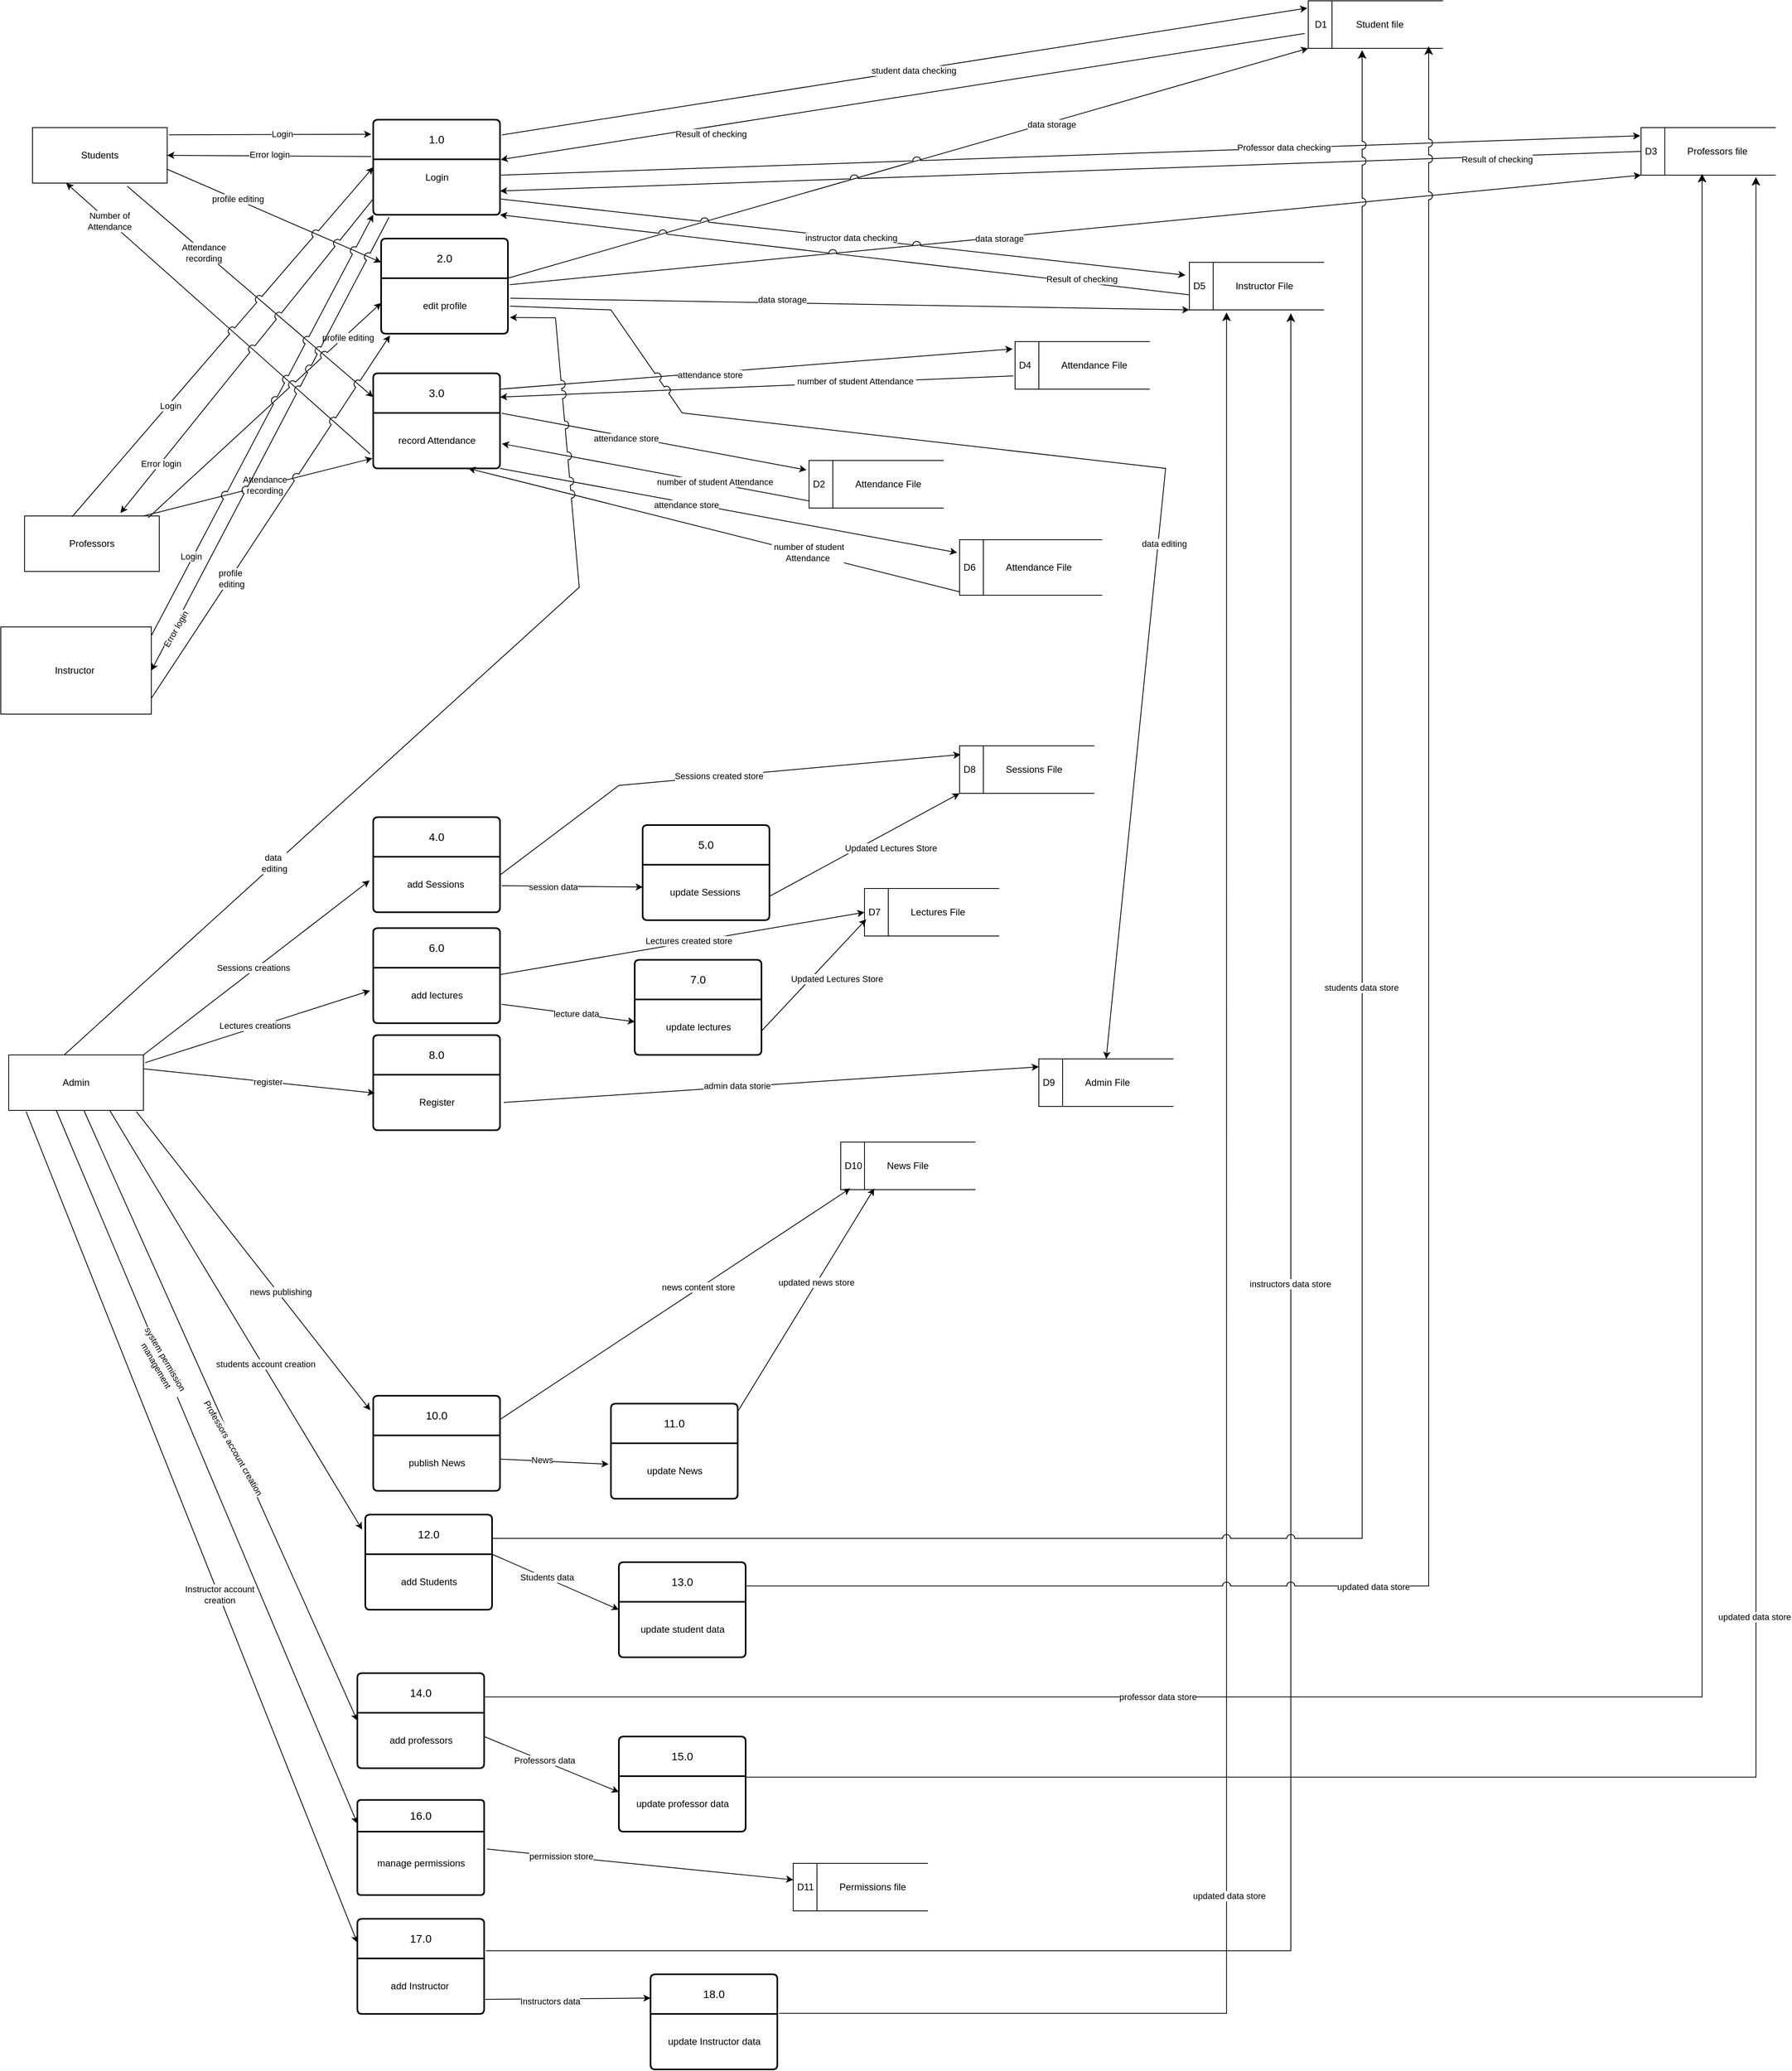 <mxfile version="23.1.2" type="device">
  <diagram name="Page-1" id="zjT8Od2YyhG-ece8C0a1">
    <mxGraphModel dx="339" dy="-461" grid="1" gridSize="10" guides="1" tooltips="1" connect="1" arrows="1" fold="1" page="1" pageScale="1" pageWidth="850" pageHeight="1100" math="0" shadow="0">
      <root>
        <mxCell id="0" />
        <mxCell id="1" parent="0" />
        <mxCell id="5e1vbDbu-jwknUFqNUdL-164" value="&amp;nbsp;D1&amp;nbsp; &amp;nbsp; &amp;nbsp; &amp;nbsp; &amp;nbsp; &amp;nbsp;Student file" style="html=1;dashed=0;whiteSpace=wrap;shape=mxgraph.dfd.dataStoreID;align=left;spacingLeft=3;points=[[0,0],[0.5,0],[1,0],[0,0.5],[1,0.5],[0,1],[0.5,1],[1,1]];" parent="1" vertex="1">
          <mxGeometry x="2560" y="1120" width="170" height="60" as="geometry" />
        </mxCell>
        <mxCell id="5e1vbDbu-jwknUFqNUdL-165" value="1.0" style="swimlane;childLayout=stackLayout;horizontal=1;startSize=50;horizontalStack=0;rounded=1;fontSize=14;fontStyle=0;strokeWidth=2;resizeParent=0;resizeLast=1;shadow=0;dashed=0;align=center;arcSize=4;whiteSpace=wrap;html=1;" parent="1" vertex="1">
          <mxGeometry x="1380" y="1270" width="160" height="120" as="geometry" />
        </mxCell>
        <mxCell id="5e1vbDbu-jwknUFqNUdL-166" value="Students" style="whiteSpace=wrap;html=1;align=center;" parent="1" vertex="1">
          <mxGeometry x="950" y="1280" width="170" height="70" as="geometry" />
        </mxCell>
        <mxCell id="5e1vbDbu-jwknUFqNUdL-167" value="Login" style="text;html=1;align=center;verticalAlign=middle;resizable=0;points=[];autosize=1;strokeColor=none;fillColor=none;" parent="1" vertex="1">
          <mxGeometry x="1435" y="1328" width="50" height="30" as="geometry" />
        </mxCell>
        <mxCell id="5e1vbDbu-jwknUFqNUdL-168" value="2.0" style="swimlane;childLayout=stackLayout;horizontal=1;startSize=50;horizontalStack=0;rounded=1;fontSize=14;fontStyle=0;strokeWidth=2;resizeParent=0;resizeLast=1;shadow=0;dashed=0;align=center;arcSize=4;whiteSpace=wrap;html=1;" parent="1" vertex="1">
          <mxGeometry x="1390" y="1420" width="160" height="120" as="geometry" />
        </mxCell>
        <mxCell id="5e1vbDbu-jwknUFqNUdL-169" value="edit profile" style="text;html=1;align=center;verticalAlign=middle;resizable=0;points=[];autosize=1;strokeColor=none;fillColor=none;" parent="5e1vbDbu-jwknUFqNUdL-168" vertex="1">
          <mxGeometry y="50" width="160" height="70" as="geometry" />
        </mxCell>
        <mxCell id="5e1vbDbu-jwknUFqNUdL-170" value="3.0" style="swimlane;childLayout=stackLayout;horizontal=1;startSize=50;horizontalStack=0;rounded=1;fontSize=14;fontStyle=0;strokeWidth=2;resizeParent=0;resizeLast=1;shadow=0;dashed=0;align=center;arcSize=4;whiteSpace=wrap;html=1;" parent="1" vertex="1">
          <mxGeometry x="1380" y="1590" width="160" height="120" as="geometry" />
        </mxCell>
        <mxCell id="5e1vbDbu-jwknUFqNUdL-171" value="record Attendance" style="text;html=1;align=center;verticalAlign=middle;resizable=0;points=[];autosize=1;strokeColor=none;fillColor=none;" parent="5e1vbDbu-jwknUFqNUdL-170" vertex="1">
          <mxGeometry y="50" width="160" height="70" as="geometry" />
        </mxCell>
        <mxCell id="5e1vbDbu-jwknUFqNUdL-172" value="D2&lt;span style=&quot;white-space: pre;&quot;&gt;&#x9;&lt;/span&gt;&lt;span style=&quot;white-space: pre;&quot;&gt;&#x9;&lt;/span&gt;Attendance&amp;nbsp;File" style="html=1;dashed=0;whiteSpace=wrap;shape=mxgraph.dfd.dataStoreID;align=left;spacingLeft=3;points=[[0,0],[0.5,0],[1,0],[0,0.5],[1,0.5],[0,1],[0.5,1],[1,1]];" parent="1" vertex="1">
          <mxGeometry x="1930" y="1700" width="170" height="60" as="geometry" />
        </mxCell>
        <mxCell id="5e1vbDbu-jwknUFqNUdL-173" value="" style="endArrow=classic;html=1;rounded=0;exitX=1.014;exitY=0.131;exitDx=0;exitDy=0;exitPerimeter=0;entryX=-0.015;entryY=0.153;entryDx=0;entryDy=0;entryPerimeter=0;" parent="1" source="5e1vbDbu-jwknUFqNUdL-166" target="5e1vbDbu-jwknUFqNUdL-165" edge="1">
          <mxGeometry width="50" height="50" relative="1" as="geometry">
            <mxPoint x="1330" y="1335" as="sourcePoint" />
            <mxPoint x="1380" y="1285" as="targetPoint" />
          </mxGeometry>
        </mxCell>
        <mxCell id="5e1vbDbu-jwknUFqNUdL-174" value="Login" style="edgeLabel;html=1;align=center;verticalAlign=middle;resizable=0;points=[];" parent="5e1vbDbu-jwknUFqNUdL-173" vertex="1" connectable="0">
          <mxGeometry x="0.115" y="1" relative="1" as="geometry">
            <mxPoint as="offset" />
          </mxGeometry>
        </mxCell>
        <mxCell id="5e1vbDbu-jwknUFqNUdL-175" value="" style="endArrow=classic;html=1;rounded=0;entryX=1;entryY=0.5;entryDx=0;entryDy=0;exitX=-0.015;exitY=0.387;exitDx=0;exitDy=0;exitPerimeter=0;" parent="1" source="5e1vbDbu-jwknUFqNUdL-165" target="5e1vbDbu-jwknUFqNUdL-166" edge="1">
          <mxGeometry width="50" height="50" relative="1" as="geometry">
            <mxPoint x="1310" y="1450" as="sourcePoint" />
            <mxPoint x="1360" y="1400" as="targetPoint" />
          </mxGeometry>
        </mxCell>
        <mxCell id="5e1vbDbu-jwknUFqNUdL-176" value="Error login" style="edgeLabel;html=1;align=center;verticalAlign=middle;resizable=0;points=[];" parent="5e1vbDbu-jwknUFqNUdL-175" vertex="1" connectable="0">
          <mxGeometry x="0.002" y="-2" relative="1" as="geometry">
            <mxPoint as="offset" />
          </mxGeometry>
        </mxCell>
        <mxCell id="5e1vbDbu-jwknUFqNUdL-177" value="" style="endArrow=classic;html=1;rounded=0;exitX=1.015;exitY=0.16;exitDx=0;exitDy=0;exitPerimeter=0;entryX=-0.007;entryY=0.153;entryDx=0;entryDy=0;entryPerimeter=0;" parent="1" source="5e1vbDbu-jwknUFqNUdL-165" target="5e1vbDbu-jwknUFqNUdL-164" edge="1">
          <mxGeometry width="50" height="50" relative="1" as="geometry">
            <mxPoint x="1800" y="1340" as="sourcePoint" />
            <mxPoint x="1820" y="1290" as="targetPoint" />
          </mxGeometry>
        </mxCell>
        <mxCell id="5e1vbDbu-jwknUFqNUdL-178" value="student data checking" style="edgeLabel;html=1;align=center;verticalAlign=middle;resizable=0;points=[];" parent="5e1vbDbu-jwknUFqNUdL-177" vertex="1" connectable="0">
          <mxGeometry x="0.022" relative="1" as="geometry">
            <mxPoint as="offset" />
          </mxGeometry>
        </mxCell>
        <mxCell id="5e1vbDbu-jwknUFqNUdL-179" value="" style="endArrow=classic;html=1;rounded=0;exitX=-0.026;exitY=0.687;exitDx=0;exitDy=0;exitPerimeter=0;entryX=1.005;entryY=0.42;entryDx=0;entryDy=0;entryPerimeter=0;" parent="1" source="5e1vbDbu-jwknUFqNUdL-164" target="5e1vbDbu-jwknUFqNUdL-165" edge="1">
          <mxGeometry width="50" height="50" relative="1" as="geometry">
            <mxPoint x="1520" y="1430" as="sourcePoint" />
            <mxPoint x="1560" y="1320" as="targetPoint" />
          </mxGeometry>
        </mxCell>
        <mxCell id="5e1vbDbu-jwknUFqNUdL-180" value="Result of checking" style="edgeLabel;html=1;align=center;verticalAlign=middle;resizable=0;points=[];" parent="5e1vbDbu-jwknUFqNUdL-179" vertex="1" connectable="0">
          <mxGeometry x="0.575" y="1" relative="1" as="geometry">
            <mxPoint x="49" as="offset" />
          </mxGeometry>
        </mxCell>
        <mxCell id="5e1vbDbu-jwknUFqNUdL-181" value="" style="endArrow=classic;html=1;rounded=0;entryX=0;entryY=1;entryDx=0;entryDy=0;" parent="1" target="5e1vbDbu-jwknUFqNUdL-164" edge="1">
          <mxGeometry width="50" height="50" relative="1" as="geometry">
            <mxPoint x="1550" y="1470" as="sourcePoint" />
            <mxPoint x="1600" y="1420" as="targetPoint" />
          </mxGeometry>
        </mxCell>
        <mxCell id="5e1vbDbu-jwknUFqNUdL-182" value="data storage" style="edgeLabel;html=1;align=center;verticalAlign=middle;resizable=0;points=[];" parent="5e1vbDbu-jwknUFqNUdL-181" vertex="1" connectable="0">
          <mxGeometry x="0.356" y="-2" relative="1" as="geometry">
            <mxPoint as="offset" />
          </mxGeometry>
        </mxCell>
        <mxCell id="5e1vbDbu-jwknUFqNUdL-183" value="" style="endArrow=classic;html=1;rounded=0;entryX=0;entryY=0.25;entryDx=0;entryDy=0;exitX=1;exitY=0.75;exitDx=0;exitDy=0;" parent="1" source="5e1vbDbu-jwknUFqNUdL-166" target="5e1vbDbu-jwknUFqNUdL-168" edge="1">
          <mxGeometry width="50" height="50" relative="1" as="geometry">
            <mxPoint x="1160" y="1440" as="sourcePoint" />
            <mxPoint x="1210" y="1390" as="targetPoint" />
          </mxGeometry>
        </mxCell>
        <mxCell id="5e1vbDbu-jwknUFqNUdL-184" value="profile editing" style="edgeLabel;html=1;align=center;verticalAlign=middle;resizable=0;points=[];" parent="5e1vbDbu-jwknUFqNUdL-183" vertex="1" connectable="0">
          <mxGeometry x="-0.346" y="1" relative="1" as="geometry">
            <mxPoint as="offset" />
          </mxGeometry>
        </mxCell>
        <mxCell id="5e1vbDbu-jwknUFqNUdL-185" value="" style="endArrow=classic;html=1;rounded=0;exitX=0.704;exitY=1.057;exitDx=0;exitDy=0;exitPerimeter=0;entryX=0;entryY=0.25;entryDx=0;entryDy=0;" parent="1" source="5e1vbDbu-jwknUFqNUdL-166" target="5e1vbDbu-jwknUFqNUdL-170" edge="1">
          <mxGeometry width="50" height="50" relative="1" as="geometry">
            <mxPoint x="1270" y="1660" as="sourcePoint" />
            <mxPoint x="1320" y="1610" as="targetPoint" />
          </mxGeometry>
        </mxCell>
        <mxCell id="5e1vbDbu-jwknUFqNUdL-186" value="Attendance&lt;br&gt;&amp;nbsp;recording&amp;nbsp;" style="edgeLabel;html=1;align=center;verticalAlign=middle;resizable=0;points=[];" parent="5e1vbDbu-jwknUFqNUdL-185" vertex="1" connectable="0">
          <mxGeometry x="-0.375" y="-1" relative="1" as="geometry">
            <mxPoint as="offset" />
          </mxGeometry>
        </mxCell>
        <mxCell id="5e1vbDbu-jwknUFqNUdL-187" value="" style="endArrow=classic;html=1;rounded=0;entryX=0.25;entryY=1;entryDx=0;entryDy=0;exitX=-0.025;exitY=0.737;exitDx=0;exitDy=0;exitPerimeter=0;" parent="1" source="5e1vbDbu-jwknUFqNUdL-171" target="5e1vbDbu-jwknUFqNUdL-166" edge="1">
          <mxGeometry width="50" height="50" relative="1" as="geometry">
            <mxPoint x="1260" y="1790" as="sourcePoint" />
            <mxPoint x="1310" y="1740" as="targetPoint" />
          </mxGeometry>
        </mxCell>
        <mxCell id="5e1vbDbu-jwknUFqNUdL-188" value="Number of&lt;br&gt;Attendance" style="edgeLabel;html=1;align=center;verticalAlign=middle;resizable=0;points=[];" parent="5e1vbDbu-jwknUFqNUdL-187" vertex="1" connectable="0">
          <mxGeometry x="0.72" relative="1" as="geometry">
            <mxPoint as="offset" />
          </mxGeometry>
        </mxCell>
        <mxCell id="5e1vbDbu-jwknUFqNUdL-189" value="" style="endArrow=classic;html=1;rounded=0;exitX=1.015;exitY=0.006;exitDx=0;exitDy=0;exitPerimeter=0;entryX=-0.019;entryY=0.2;entryDx=0;entryDy=0;entryPerimeter=0;" parent="1" source="5e1vbDbu-jwknUFqNUdL-171" target="5e1vbDbu-jwknUFqNUdL-172" edge="1">
          <mxGeometry width="50" height="50" relative="1" as="geometry">
            <mxPoint x="1560" y="1770" as="sourcePoint" />
            <mxPoint x="1930" y="1780" as="targetPoint" />
          </mxGeometry>
        </mxCell>
        <mxCell id="5e1vbDbu-jwknUFqNUdL-190" value="attendance store" style="edgeLabel;html=1;align=center;verticalAlign=middle;resizable=0;points=[];" parent="5e1vbDbu-jwknUFqNUdL-189" vertex="1" connectable="0">
          <mxGeometry x="-0.184" y="-2" relative="1" as="geometry">
            <mxPoint as="offset" />
          </mxGeometry>
        </mxCell>
        <mxCell id="5e1vbDbu-jwknUFqNUdL-191" value="" style="endArrow=classic;html=1;rounded=0;entryX=1.015;entryY=0.554;entryDx=0;entryDy=0;entryPerimeter=0;exitX=0.005;exitY=0.853;exitDx=0;exitDy=0;exitPerimeter=0;" parent="1" source="5e1vbDbu-jwknUFqNUdL-172" target="5e1vbDbu-jwknUFqNUdL-171" edge="1">
          <mxGeometry width="50" height="50" relative="1" as="geometry">
            <mxPoint x="1840" y="1880" as="sourcePoint" />
            <mxPoint x="1890" y="1830" as="targetPoint" />
          </mxGeometry>
        </mxCell>
        <mxCell id="5e1vbDbu-jwknUFqNUdL-192" value="&amp;nbsp;number of student Attendance&amp;nbsp;" style="edgeLabel;html=1;align=center;verticalAlign=middle;resizable=0;points=[];" parent="5e1vbDbu-jwknUFqNUdL-191" vertex="1" connectable="0">
          <mxGeometry x="-0.382" y="2" relative="1" as="geometry">
            <mxPoint y="-4" as="offset" />
          </mxGeometry>
        </mxCell>
        <mxCell id="5e1vbDbu-jwknUFqNUdL-193" value="Professors" style="whiteSpace=wrap;html=1;align=center;" parent="1" vertex="1">
          <mxGeometry x="940" y="1770" width="170" height="70" as="geometry" />
        </mxCell>
        <mxCell id="5e1vbDbu-jwknUFqNUdL-194" value="" style="endArrow=classic;html=1;rounded=0;exitX=1.014;exitY=0.131;exitDx=0;exitDy=0;exitPerimeter=0;entryX=0;entryY=0.5;entryDx=0;entryDy=0;jumpStyle=arc;jumpSize=10;" parent="1" target="5e1vbDbu-jwknUFqNUdL-165" edge="1">
          <mxGeometry width="50" height="50" relative="1" as="geometry">
            <mxPoint x="1000" y="1771" as="sourcePoint" />
            <mxPoint x="1256" y="1770" as="targetPoint" />
          </mxGeometry>
        </mxCell>
        <mxCell id="5e1vbDbu-jwknUFqNUdL-195" value="Login" style="edgeLabel;html=1;align=center;verticalAlign=middle;resizable=0;points=[];" parent="5e1vbDbu-jwknUFqNUdL-194" vertex="1" connectable="0">
          <mxGeometry x="-0.36" y="-2" relative="1" as="geometry">
            <mxPoint as="offset" />
          </mxGeometry>
        </mxCell>
        <mxCell id="5e1vbDbu-jwknUFqNUdL-196" value="" style="endArrow=classic;html=1;rounded=0;exitX=0.918;exitY=0.032;exitDx=0;exitDy=0;exitPerimeter=0;entryX=0;entryY=0.446;entryDx=0;entryDy=0;jumpStyle=arc;jumpSize=10;entryPerimeter=0;" parent="1" source="5e1vbDbu-jwknUFqNUdL-193" target="5e1vbDbu-jwknUFqNUdL-169" edge="1">
          <mxGeometry width="50" height="50" relative="1" as="geometry">
            <mxPoint x="1290" y="1600" as="sourcePoint" />
            <mxPoint x="1240" y="1650" as="targetPoint" />
          </mxGeometry>
        </mxCell>
        <mxCell id="5e1vbDbu-jwknUFqNUdL-197" value="profile editing" style="edgeLabel;html=1;align=center;verticalAlign=middle;resizable=0;points=[];" parent="5e1vbDbu-jwknUFqNUdL-196" vertex="1" connectable="0">
          <mxGeometry x="0.699" y="-3" relative="1" as="geometry">
            <mxPoint as="offset" />
          </mxGeometry>
        </mxCell>
        <mxCell id="5e1vbDbu-jwknUFqNUdL-198" value="" style="endArrow=classic;html=1;rounded=0;entryX=-0.006;entryY=0.818;entryDx=0;entryDy=0;entryPerimeter=0;" parent="1" target="5e1vbDbu-jwknUFqNUdL-171" edge="1">
          <mxGeometry width="50" height="50" relative="1" as="geometry">
            <mxPoint x="1090" y="1770" as="sourcePoint" />
            <mxPoint x="1140" y="1720" as="targetPoint" />
          </mxGeometry>
        </mxCell>
        <mxCell id="5e1vbDbu-jwknUFqNUdL-199" value="Attendance&lt;br style=&quot;border-color: var(--border-color);&quot;&gt;&amp;nbsp;recording&amp;nbsp;" style="edgeLabel;html=1;align=center;verticalAlign=middle;resizable=0;points=[];" parent="5e1vbDbu-jwknUFqNUdL-198" vertex="1" connectable="0">
          <mxGeometry x="0.061" y="1" relative="1" as="geometry">
            <mxPoint as="offset" />
          </mxGeometry>
        </mxCell>
        <mxCell id="5e1vbDbu-jwknUFqNUdL-200" value="" style="endArrow=classic;html=1;rounded=0;entryX=0.712;entryY=-0.054;entryDx=0;entryDy=0;entryPerimeter=0;jumpStyle=arc;jumpSize=10;" parent="1" target="5e1vbDbu-jwknUFqNUdL-193" edge="1">
          <mxGeometry width="50" height="50" relative="1" as="geometry">
            <mxPoint x="1380" y="1370" as="sourcePoint" />
            <mxPoint x="1130" y="1325" as="targetPoint" />
          </mxGeometry>
        </mxCell>
        <mxCell id="5e1vbDbu-jwknUFqNUdL-201" value="Error login" style="edgeLabel;html=1;align=center;verticalAlign=middle;resizable=0;points=[];" parent="5e1vbDbu-jwknUFqNUdL-200" vertex="1" connectable="0">
          <mxGeometry x="0.689" y="1" relative="1" as="geometry">
            <mxPoint y="-1" as="offset" />
          </mxGeometry>
        </mxCell>
        <mxCell id="5e1vbDbu-jwknUFqNUdL-202" value="D3&lt;span style=&quot;white-space: pre;&quot;&gt;&#x9;&lt;/span&gt;&lt;span style=&quot;white-space: pre;&quot;&gt;&#x9;&lt;/span&gt;Professors file" style="html=1;dashed=0;whiteSpace=wrap;shape=mxgraph.dfd.dataStoreID;align=left;spacingLeft=3;points=[[0,0],[0.5,0],[1,0],[0,0.5],[1,0.5],[0,1],[0.5,1],[1,1]];" parent="1" vertex="1">
          <mxGeometry x="2980" y="1280" width="170" height="60" as="geometry" />
        </mxCell>
        <mxCell id="5e1vbDbu-jwknUFqNUdL-203" value="D4&lt;span style=&quot;white-space: pre;&quot;&gt;&#x9;&lt;/span&gt;&lt;span style=&quot;white-space: pre;&quot;&gt;&#x9;&lt;/span&gt;Attendance&amp;nbsp;File" style="html=1;dashed=0;whiteSpace=wrap;shape=mxgraph.dfd.dataStoreID;align=left;spacingLeft=3;points=[[0,0],[0.5,0],[1,0],[0,0.5],[1,0.5],[0,1],[0.5,1],[1,1]];" parent="1" vertex="1">
          <mxGeometry x="2190" y="1550" width="170" height="60" as="geometry" />
        </mxCell>
        <mxCell id="5e1vbDbu-jwknUFqNUdL-204" value="" style="endArrow=classic;html=1;rounded=0;entryX=-0.006;entryY=0.171;entryDx=0;entryDy=0;entryPerimeter=0;jumpStyle=arc;jumpSize=10;" parent="1" target="5e1vbDbu-jwknUFqNUdL-202" edge="1">
          <mxGeometry width="50" height="50" relative="1" as="geometry">
            <mxPoint x="1540" y="1340" as="sourcePoint" />
            <mxPoint x="2010" y="1420" as="targetPoint" />
          </mxGeometry>
        </mxCell>
        <mxCell id="5e1vbDbu-jwknUFqNUdL-205" value="Professor data checking" style="edgeLabel;html=1;align=center;verticalAlign=middle;resizable=0;points=[];" parent="5e1vbDbu-jwknUFqNUdL-204" vertex="1" connectable="0">
          <mxGeometry x="0.429" relative="1" as="geometry">
            <mxPoint x="-40" as="offset" />
          </mxGeometry>
        </mxCell>
        <mxCell id="5e1vbDbu-jwknUFqNUdL-206" value="" style="endArrow=classic;html=1;rounded=0;exitX=0;exitY=0.5;exitDx=0;exitDy=0;entryX=1;entryY=0.75;entryDx=0;entryDy=0;jumpStyle=arc;jumpSize=10;" parent="1" source="5e1vbDbu-jwknUFqNUdL-202" target="5e1vbDbu-jwknUFqNUdL-165" edge="1">
          <mxGeometry width="50" height="50" relative="1" as="geometry">
            <mxPoint x="2140" y="1431" as="sourcePoint" />
            <mxPoint x="1835" y="1430" as="targetPoint" />
          </mxGeometry>
        </mxCell>
        <mxCell id="5e1vbDbu-jwknUFqNUdL-207" value="Result of checking" style="edgeLabel;html=1;align=center;verticalAlign=middle;resizable=0;points=[];" parent="5e1vbDbu-jwknUFqNUdL-206" vertex="1" connectable="0">
          <mxGeometry x="-0.747" relative="1" as="geometry">
            <mxPoint y="3" as="offset" />
          </mxGeometry>
        </mxCell>
        <mxCell id="5e1vbDbu-jwknUFqNUdL-208" value="" style="endArrow=classic;html=1;rounded=0;exitX=1.013;exitY=0.118;exitDx=0;exitDy=0;exitPerimeter=0;entryX=0;entryY=1;entryDx=0;entryDy=0;jumpStyle=arc;jumpSize=10;" parent="1" source="5e1vbDbu-jwknUFqNUdL-169" target="5e1vbDbu-jwknUFqNUdL-202" edge="1">
          <mxGeometry width="50" height="50" relative="1" as="geometry">
            <mxPoint x="1660" y="1560" as="sourcePoint" />
            <mxPoint x="1710" y="1510" as="targetPoint" />
          </mxGeometry>
        </mxCell>
        <mxCell id="5e1vbDbu-jwknUFqNUdL-209" value="data storage" style="edgeLabel;html=1;align=center;verticalAlign=middle;resizable=0;points=[];" parent="5e1vbDbu-jwknUFqNUdL-208" vertex="1" connectable="0">
          <mxGeometry x="-0.18" y="1" relative="1" as="geometry">
            <mxPoint x="33" y="-1" as="offset" />
          </mxGeometry>
        </mxCell>
        <mxCell id="5e1vbDbu-jwknUFqNUdL-210" value="" style="endArrow=classic;html=1;rounded=0;entryX=-0.018;entryY=0.154;entryDx=0;entryDy=0;entryPerimeter=0;" parent="1" target="5e1vbDbu-jwknUFqNUdL-203" edge="1">
          <mxGeometry width="50" height="50" relative="1" as="geometry">
            <mxPoint x="1540" y="1610" as="sourcePoint" />
            <mxPoint x="1915" y="1682" as="targetPoint" />
          </mxGeometry>
        </mxCell>
        <mxCell id="5e1vbDbu-jwknUFqNUdL-211" value="attendance store" style="edgeLabel;html=1;align=center;verticalAlign=middle;resizable=0;points=[];" parent="5e1vbDbu-jwknUFqNUdL-210" vertex="1" connectable="0">
          <mxGeometry x="-0.184" y="-2" relative="1" as="geometry">
            <mxPoint as="offset" />
          </mxGeometry>
        </mxCell>
        <mxCell id="5e1vbDbu-jwknUFqNUdL-212" value="" style="endArrow=classic;html=1;rounded=0;entryX=1.015;entryY=0.554;entryDx=0;entryDy=0;entryPerimeter=0;exitX=-0.012;exitY=0.721;exitDx=0;exitDy=0;exitPerimeter=0;" parent="1" source="5e1vbDbu-jwknUFqNUdL-203" edge="1">
          <mxGeometry width="50" height="50" relative="1" as="geometry">
            <mxPoint x="1929" y="1692" as="sourcePoint" />
            <mxPoint x="1540" y="1620" as="targetPoint" />
          </mxGeometry>
        </mxCell>
        <mxCell id="5e1vbDbu-jwknUFqNUdL-213" value="&amp;nbsp;number of student Attendance&amp;nbsp;" style="edgeLabel;html=1;align=center;verticalAlign=middle;resizable=0;points=[];" parent="5e1vbDbu-jwknUFqNUdL-212" vertex="1" connectable="0">
          <mxGeometry x="-0.382" y="2" relative="1" as="geometry">
            <mxPoint y="-4" as="offset" />
          </mxGeometry>
        </mxCell>
        <mxCell id="5e1vbDbu-jwknUFqNUdL-214" value="Instructor&amp;nbsp;" style="whiteSpace=wrap;html=1;align=center;" parent="1" vertex="1">
          <mxGeometry x="910" y="1910" width="190" height="110" as="geometry" />
        </mxCell>
        <mxCell id="5e1vbDbu-jwknUFqNUdL-215" value="" style="endArrow=classic;html=1;rounded=0;exitX=1.014;exitY=0.131;exitDx=0;exitDy=0;exitPerimeter=0;entryX=0;entryY=1;entryDx=0;entryDy=0;jumpStyle=arc;jumpSize=10;" parent="1" target="5e1vbDbu-jwknUFqNUdL-165" edge="1">
          <mxGeometry width="50" height="50" relative="1" as="geometry">
            <mxPoint x="1100" y="1921" as="sourcePoint" />
            <mxPoint x="1356" y="1920" as="targetPoint" />
          </mxGeometry>
        </mxCell>
        <mxCell id="5e1vbDbu-jwknUFqNUdL-216" value="Login" style="edgeLabel;html=1;align=center;verticalAlign=middle;resizable=0;points=[];" parent="5e1vbDbu-jwknUFqNUdL-215" vertex="1" connectable="0">
          <mxGeometry x="-0.629" y="3" relative="1" as="geometry">
            <mxPoint as="offset" />
          </mxGeometry>
        </mxCell>
        <mxCell id="5e1vbDbu-jwknUFqNUdL-217" value="" style="endArrow=classic;html=1;rounded=0;entryX=1;entryY=0.5;entryDx=0;entryDy=0;jumpStyle=arc;jumpSize=10;" parent="1" target="5e1vbDbu-jwknUFqNUdL-214" edge="1">
          <mxGeometry width="50" height="50" relative="1" as="geometry">
            <mxPoint x="1400" y="1393" as="sourcePoint" />
            <mxPoint x="1110" y="1948" as="targetPoint" />
          </mxGeometry>
        </mxCell>
        <mxCell id="5e1vbDbu-jwknUFqNUdL-218" value="Error login" style="edgeLabel;html=1;align=center;verticalAlign=middle;resizable=0;points=[];rotation=-60;" parent="5e1vbDbu-jwknUFqNUdL-217" vertex="1" connectable="0">
          <mxGeometry x="0.814" y="3" relative="1" as="geometry">
            <mxPoint as="offset" />
          </mxGeometry>
        </mxCell>
        <mxCell id="5e1vbDbu-jwknUFqNUdL-219" value="" style="endArrow=classic;html=1;rounded=0;entryX=0.069;entryY=1.032;entryDx=0;entryDy=0;entryPerimeter=0;jumpStyle=arc;jumpSize=10;" parent="1" target="5e1vbDbu-jwknUFqNUdL-169" edge="1">
          <mxGeometry width="50" height="50" relative="1" as="geometry">
            <mxPoint x="1100" y="2000" as="sourcePoint" />
            <mxPoint x="1390" y="1550" as="targetPoint" />
          </mxGeometry>
        </mxCell>
        <mxCell id="5e1vbDbu-jwknUFqNUdL-220" value="profile&amp;nbsp;&lt;br&gt;editing" style="edgeLabel;html=1;align=center;verticalAlign=middle;resizable=0;points=[];" parent="5e1vbDbu-jwknUFqNUdL-219" vertex="1" connectable="0">
          <mxGeometry x="-0.336" y="-1" relative="1" as="geometry">
            <mxPoint as="offset" />
          </mxGeometry>
        </mxCell>
        <mxCell id="5e1vbDbu-jwknUFqNUdL-221" value="D5&lt;span style=&quot;white-space: pre;&quot;&gt;&#x9;&lt;/span&gt;&lt;span style=&quot;white-space: pre;&quot;&gt;&#x9;&lt;/span&gt;Instructor&amp;nbsp;File" style="html=1;dashed=0;whiteSpace=wrap;shape=mxgraph.dfd.dataStoreID;align=left;spacingLeft=3;points=[[0,0],[0.5,0],[1,0],[0,0.5],[1,0.5],[0,1],[0.5,1],[1,1]];" parent="1" vertex="1">
          <mxGeometry x="2410" y="1450" width="170" height="60" as="geometry" />
        </mxCell>
        <mxCell id="5e1vbDbu-jwknUFqNUdL-222" value="D6&lt;span style=&quot;white-space: pre;&quot;&gt;&#x9;&lt;/span&gt;&lt;span style=&quot;white-space: pre;&quot;&gt;&#x9;&lt;/span&gt;Attendance&amp;nbsp;File" style="html=1;dashed=0;whiteSpace=wrap;shape=mxgraph.dfd.dataStoreID;align=left;spacingLeft=3;points=[[0,0],[0.5,0],[1,0],[0,0.5],[1,0.5],[0,1],[0.5,1],[1,1]];" parent="1" vertex="1">
          <mxGeometry x="2120" y="1800" width="180" height="70" as="geometry" />
        </mxCell>
        <mxCell id="5e1vbDbu-jwknUFqNUdL-223" value="" style="endArrow=classic;html=1;rounded=0;exitX=1.015;exitY=0.16;exitDx=0;exitDy=0;exitPerimeter=0;entryX=-0.029;entryY=0.271;entryDx=0;entryDy=0;entryPerimeter=0;jumpStyle=arc;jumpSize=10;" parent="1" target="5e1vbDbu-jwknUFqNUdL-221" edge="1">
          <mxGeometry width="50" height="50" relative="1" as="geometry">
            <mxPoint x="1540" y="1370" as="sourcePoint" />
            <mxPoint x="1847" y="1370" as="targetPoint" />
          </mxGeometry>
        </mxCell>
        <mxCell id="5e1vbDbu-jwknUFqNUdL-224" value="instructor data checking" style="edgeLabel;html=1;align=center;verticalAlign=middle;resizable=0;points=[];" parent="5e1vbDbu-jwknUFqNUdL-223" vertex="1" connectable="0">
          <mxGeometry x="0.022" relative="1" as="geometry">
            <mxPoint as="offset" />
          </mxGeometry>
        </mxCell>
        <mxCell id="5e1vbDbu-jwknUFqNUdL-225" value="" style="endArrow=classic;html=1;rounded=0;exitX=-0.026;exitY=0.687;exitDx=0;exitDy=0;exitPerimeter=0;entryX=1;entryY=1;entryDx=0;entryDy=0;jumpStyle=arc;jumpSize=10;" parent="1" target="5e1vbDbu-jwknUFqNUdL-165" edge="1">
          <mxGeometry width="50" height="50" relative="1" as="geometry">
            <mxPoint x="2410" y="1491" as="sourcePoint" />
            <mxPoint x="2105" y="1490" as="targetPoint" />
          </mxGeometry>
        </mxCell>
        <mxCell id="5e1vbDbu-jwknUFqNUdL-226" value="Result of checking" style="edgeLabel;html=1;align=center;verticalAlign=middle;resizable=0;points=[];" parent="5e1vbDbu-jwknUFqNUdL-225" vertex="1" connectable="0">
          <mxGeometry x="-0.686" y="-4" relative="1" as="geometry">
            <mxPoint as="offset" />
          </mxGeometry>
        </mxCell>
        <mxCell id="5e1vbDbu-jwknUFqNUdL-227" value="" style="endArrow=classic;html=1;rounded=0;exitX=1.019;exitY=0.361;exitDx=0;exitDy=0;exitPerimeter=0;entryX=0;entryY=1;entryDx=0;entryDy=0;" parent="1" source="5e1vbDbu-jwknUFqNUdL-169" target="5e1vbDbu-jwknUFqNUdL-221" edge="1">
          <mxGeometry width="50" height="50" relative="1" as="geometry">
            <mxPoint x="1780" y="1540" as="sourcePoint" />
            <mxPoint x="1830" y="1490" as="targetPoint" />
          </mxGeometry>
        </mxCell>
        <mxCell id="5e1vbDbu-jwknUFqNUdL-228" value="data storage" style="edgeLabel;html=1;align=center;verticalAlign=middle;resizable=0;points=[];" parent="5e1vbDbu-jwknUFqNUdL-227" vertex="1" connectable="0">
          <mxGeometry x="-0.2" y="4" relative="1" as="geometry">
            <mxPoint as="offset" />
          </mxGeometry>
        </mxCell>
        <mxCell id="5e1vbDbu-jwknUFqNUdL-229" value="" style="endArrow=classic;html=1;rounded=0;exitX=1.015;exitY=0.006;exitDx=0;exitDy=0;exitPerimeter=0;entryX=-0.017;entryY=0.232;entryDx=0;entryDy=0;entryPerimeter=0;" parent="1" target="5e1vbDbu-jwknUFqNUdL-222" edge="1">
          <mxGeometry width="50" height="50" relative="1" as="geometry">
            <mxPoint x="1540" y="1710" as="sourcePoint" />
            <mxPoint x="1925" y="1782" as="targetPoint" />
          </mxGeometry>
        </mxCell>
        <mxCell id="5e1vbDbu-jwknUFqNUdL-230" value="attendance store" style="edgeLabel;html=1;align=center;verticalAlign=middle;resizable=0;points=[];" parent="5e1vbDbu-jwknUFqNUdL-229" vertex="1" connectable="0">
          <mxGeometry x="-0.184" y="-2" relative="1" as="geometry">
            <mxPoint as="offset" />
          </mxGeometry>
        </mxCell>
        <mxCell id="5e1vbDbu-jwknUFqNUdL-231" value="" style="endArrow=classic;html=1;rounded=0;entryX=0.75;entryY=1;entryDx=0;entryDy=0;exitX=0.005;exitY=0.853;exitDx=0;exitDy=0;exitPerimeter=0;" parent="1" edge="1" target="5e1vbDbu-jwknUFqNUdL-170">
          <mxGeometry width="50" height="50" relative="1" as="geometry">
            <mxPoint x="2120" y="1865.73" as="sourcePoint" />
            <mxPoint x="1500" y="1720" as="targetPoint" />
          </mxGeometry>
        </mxCell>
        <mxCell id="5e1vbDbu-jwknUFqNUdL-232" value="&amp;nbsp;number of student&lt;br&gt;&amp;nbsp;Attendance&amp;nbsp;" style="edgeLabel;html=1;align=center;verticalAlign=middle;resizable=0;points=[];" parent="5e1vbDbu-jwknUFqNUdL-231" vertex="1" connectable="0">
          <mxGeometry x="-0.382" y="2" relative="1" as="geometry">
            <mxPoint y="-4" as="offset" />
          </mxGeometry>
        </mxCell>
        <mxCell id="5e1vbDbu-jwknUFqNUdL-233" value="D9&lt;span style=&quot;white-space: pre;&quot;&gt;&#x9;&lt;/span&gt;&lt;span style=&quot;white-space: pre;&quot;&gt;&#x9;&lt;/span&gt;Admin File" style="html=1;dashed=0;whiteSpace=wrap;shape=mxgraph.dfd.dataStoreID;align=left;spacingLeft=3;points=[[0,0],[0.5,0],[1,0],[0,0.5],[1,0.5],[0,1],[0.5,1],[1,1]];" parent="1" vertex="1">
          <mxGeometry x="2220" y="2455" width="170" height="60" as="geometry" />
        </mxCell>
        <mxCell id="5e1vbDbu-jwknUFqNUdL-234" value="D10&lt;span style=&quot;white-space: pre;&quot;&gt;&#x9;&lt;span style=&quot;white-space: pre;&quot;&gt;&#x9;&lt;/span&gt;News File&lt;/span&gt;" style="html=1;dashed=0;whiteSpace=wrap;shape=mxgraph.dfd.dataStoreID;align=left;spacingLeft=3;points=[[0,0],[0.5,0],[1,0],[0,0.5],[1,0.5],[0,1],[0.5,1],[1,1]];" parent="1" vertex="1">
          <mxGeometry x="1970" y="2560" width="170" height="60" as="geometry" />
        </mxCell>
        <mxCell id="5e1vbDbu-jwknUFqNUdL-235" value="D11&lt;span style=&quot;white-space: pre;&quot;&gt;&#x9;&lt;/span&gt;&lt;span style=&quot;white-space: pre;&quot;&gt;&#x9;&lt;/span&gt;Permissions file" style="html=1;dashed=0;whiteSpace=wrap;shape=mxgraph.dfd.dataStoreID;align=left;spacingLeft=3;points=[[0,0],[0.5,0],[1,0],[0,0.5],[1,0.5],[0,1],[0.5,1],[1,1]];" parent="1" vertex="1">
          <mxGeometry x="1910" y="3470" width="170" height="60" as="geometry" />
        </mxCell>
        <mxCell id="5e1vbDbu-jwknUFqNUdL-236" value="8.0" style="swimlane;childLayout=stackLayout;horizontal=1;startSize=50;horizontalStack=0;rounded=1;fontSize=14;fontStyle=0;strokeWidth=2;resizeParent=0;resizeLast=1;shadow=0;dashed=0;align=center;arcSize=4;whiteSpace=wrap;html=1;" parent="1" vertex="1">
          <mxGeometry x="1380" y="2425" width="160" height="120" as="geometry" />
        </mxCell>
        <mxCell id="5e1vbDbu-jwknUFqNUdL-237" value="Register" style="text;html=1;align=center;verticalAlign=middle;resizable=0;points=[];autosize=1;strokeColor=none;fillColor=none;" parent="5e1vbDbu-jwknUFqNUdL-236" vertex="1">
          <mxGeometry y="50" width="160" height="70" as="geometry" />
        </mxCell>
        <mxCell id="5e1vbDbu-jwknUFqNUdL-238" value="14.0" style="swimlane;childLayout=stackLayout;horizontal=1;startSize=50;horizontalStack=0;rounded=1;fontSize=14;fontStyle=0;strokeWidth=2;resizeParent=0;resizeLast=1;shadow=0;dashed=0;align=center;arcSize=4;whiteSpace=wrap;html=1;" parent="1" vertex="1">
          <mxGeometry x="1360" y="3230" width="160" height="120" as="geometry" />
        </mxCell>
        <mxCell id="5e1vbDbu-jwknUFqNUdL-239" value="add professors" style="text;html=1;align=center;verticalAlign=middle;resizable=0;points=[];autosize=1;strokeColor=none;fillColor=none;" parent="5e1vbDbu-jwknUFqNUdL-238" vertex="1">
          <mxGeometry y="50" width="160" height="70" as="geometry" />
        </mxCell>
        <mxCell id="5e1vbDbu-jwknUFqNUdL-240" value="12.0" style="swimlane;childLayout=stackLayout;horizontal=1;startSize=50;horizontalStack=0;rounded=1;fontSize=14;fontStyle=0;strokeWidth=2;resizeParent=0;resizeLast=1;shadow=0;dashed=0;align=center;arcSize=4;whiteSpace=wrap;html=1;" parent="1" vertex="1">
          <mxGeometry x="1370" y="3030" width="160" height="120" as="geometry" />
        </mxCell>
        <mxCell id="5e1vbDbu-jwknUFqNUdL-241" value="add Students" style="text;html=1;align=center;verticalAlign=middle;resizable=0;points=[];autosize=1;strokeColor=none;fillColor=none;" parent="5e1vbDbu-jwknUFqNUdL-240" vertex="1">
          <mxGeometry y="50" width="160" height="70" as="geometry" />
        </mxCell>
        <mxCell id="5e1vbDbu-jwknUFqNUdL-242" value="11.0" style="swimlane;childLayout=stackLayout;horizontal=1;startSize=50;horizontalStack=0;rounded=1;fontSize=14;fontStyle=0;strokeWidth=2;resizeParent=0;resizeLast=1;shadow=0;dashed=0;align=center;arcSize=4;whiteSpace=wrap;html=1;" parent="1" vertex="1">
          <mxGeometry x="1680" y="2890" width="160" height="120" as="geometry" />
        </mxCell>
        <mxCell id="5e1vbDbu-jwknUFqNUdL-243" value="update News" style="text;html=1;align=center;verticalAlign=middle;resizable=0;points=[];autosize=1;strokeColor=none;fillColor=none;" parent="5e1vbDbu-jwknUFqNUdL-242" vertex="1">
          <mxGeometry y="50" width="160" height="70" as="geometry" />
        </mxCell>
        <mxCell id="5e1vbDbu-jwknUFqNUdL-244" value="13.0" style="swimlane;childLayout=stackLayout;horizontal=1;startSize=50;horizontalStack=0;rounded=1;fontSize=14;fontStyle=0;strokeWidth=2;resizeParent=0;resizeLast=1;shadow=0;dashed=0;align=center;arcSize=4;whiteSpace=wrap;html=1;" parent="1" vertex="1">
          <mxGeometry x="1690" y="3090" width="160" height="120" as="geometry" />
        </mxCell>
        <mxCell id="5e1vbDbu-jwknUFqNUdL-245" value="update student data" style="text;html=1;align=center;verticalAlign=middle;resizable=0;points=[];autosize=1;strokeColor=none;fillColor=none;" parent="5e1vbDbu-jwknUFqNUdL-244" vertex="1">
          <mxGeometry y="50" width="160" height="70" as="geometry" />
        </mxCell>
        <mxCell id="5e1vbDbu-jwknUFqNUdL-246" value="10.0" style="swimlane;childLayout=stackLayout;horizontal=1;startSize=50;horizontalStack=0;rounded=1;fontSize=14;fontStyle=0;strokeWidth=2;resizeParent=0;resizeLast=1;shadow=0;dashed=0;align=center;arcSize=4;whiteSpace=wrap;html=1;" parent="1" vertex="1">
          <mxGeometry x="1380" y="2880" width="160" height="120" as="geometry" />
        </mxCell>
        <mxCell id="5e1vbDbu-jwknUFqNUdL-247" value="publish News" style="text;html=1;align=center;verticalAlign=middle;resizable=0;points=[];autosize=1;strokeColor=none;fillColor=none;" parent="5e1vbDbu-jwknUFqNUdL-246" vertex="1">
          <mxGeometry y="50" width="160" height="70" as="geometry" />
        </mxCell>
        <mxCell id="5e1vbDbu-jwknUFqNUdL-248" value="15.0" style="swimlane;childLayout=stackLayout;horizontal=1;startSize=50;horizontalStack=0;rounded=1;fontSize=14;fontStyle=0;strokeWidth=2;resizeParent=0;resizeLast=1;shadow=0;dashed=0;align=center;arcSize=4;whiteSpace=wrap;html=1;" parent="1" vertex="1">
          <mxGeometry x="1690" y="3310" width="160" height="120" as="geometry" />
        </mxCell>
        <mxCell id="5e1vbDbu-jwknUFqNUdL-249" value="update professor data" style="text;html=1;align=center;verticalAlign=middle;resizable=0;points=[];autosize=1;strokeColor=none;fillColor=none;" parent="5e1vbDbu-jwknUFqNUdL-248" vertex="1">
          <mxGeometry y="50" width="160" height="70" as="geometry" />
        </mxCell>
        <mxCell id="5e1vbDbu-jwknUFqNUdL-250" value="Admin" style="whiteSpace=wrap;html=1;align=center;" parent="1" vertex="1">
          <mxGeometry x="920" y="2450" width="170" height="70" as="geometry" />
        </mxCell>
        <mxCell id="5e1vbDbu-jwknUFqNUdL-251" value="16.0" style="swimlane;childLayout=stackLayout;horizontal=1;startSize=40;horizontalStack=0;rounded=1;fontSize=14;fontStyle=0;strokeWidth=2;resizeParent=0;resizeLast=1;shadow=0;dashed=0;align=center;arcSize=4;whiteSpace=wrap;html=1;" parent="1" vertex="1">
          <mxGeometry x="1360" y="3390" width="160" height="120" as="geometry" />
        </mxCell>
        <mxCell id="5e1vbDbu-jwknUFqNUdL-252" value="manage permissions" style="text;html=1;align=center;verticalAlign=middle;resizable=0;points=[];autosize=1;strokeColor=none;fillColor=none;" parent="5e1vbDbu-jwknUFqNUdL-251" vertex="1">
          <mxGeometry y="40" width="160" height="80" as="geometry" />
        </mxCell>
        <mxCell id="5e1vbDbu-jwknUFqNUdL-253" value="" style="endArrow=classic;html=1;rounded=0;entryX=0.013;entryY=0.331;entryDx=0;entryDy=0;entryPerimeter=0;exitX=1;exitY=0.25;exitDx=0;exitDy=0;" parent="1" source="5e1vbDbu-jwknUFqNUdL-250" target="5e1vbDbu-jwknUFqNUdL-237" edge="1">
          <mxGeometry width="50" height="50" relative="1" as="geometry">
            <mxPoint x="1090" y="2475" as="sourcePoint" />
            <mxPoint x="1140" y="2425" as="targetPoint" />
          </mxGeometry>
        </mxCell>
        <mxCell id="5e1vbDbu-jwknUFqNUdL-254" value="register" style="edgeLabel;html=1;align=center;verticalAlign=middle;resizable=0;points=[];" parent="5e1vbDbu-jwknUFqNUdL-253" vertex="1" connectable="0">
          <mxGeometry x="0.076" y="-2" relative="1" as="geometry">
            <mxPoint y="-2" as="offset" />
          </mxGeometry>
        </mxCell>
        <mxCell id="5e1vbDbu-jwknUFqNUdL-255" value="" style="endArrow=classic;html=1;rounded=0;entryX=0;entryY=0.167;entryDx=0;entryDy=0;entryPerimeter=0;exitX=1.029;exitY=0.5;exitDx=0;exitDy=0;exitPerimeter=0;" parent="1" source="5e1vbDbu-jwknUFqNUdL-237" target="5e1vbDbu-jwknUFqNUdL-233" edge="1">
          <mxGeometry width="50" height="50" relative="1" as="geometry">
            <mxPoint x="1540" y="2470" as="sourcePoint" />
            <mxPoint x="1590" y="2420" as="targetPoint" />
          </mxGeometry>
        </mxCell>
        <mxCell id="5e1vbDbu-jwknUFqNUdL-256" value="admin data storie" style="edgeLabel;html=1;align=center;verticalAlign=middle;resizable=0;points=[];" parent="5e1vbDbu-jwknUFqNUdL-255" vertex="1" connectable="0">
          <mxGeometry x="-0.129" y="2" relative="1" as="geometry">
            <mxPoint as="offset" />
          </mxGeometry>
        </mxCell>
        <mxCell id="5e1vbDbu-jwknUFqNUdL-257" value="" style="endArrow=classic;html=1;rounded=0;exitX=0.948;exitY=1.023;exitDx=0;exitDy=0;entryX=-0.023;entryY=0.153;entryDx=0;entryDy=0;entryPerimeter=0;exitPerimeter=0;" parent="1" source="5e1vbDbu-jwknUFqNUdL-250" target="5e1vbDbu-jwknUFqNUdL-246" edge="1">
          <mxGeometry width="50" height="50" relative="1" as="geometry">
            <mxPoint x="1060" y="2650" as="sourcePoint" />
            <mxPoint x="1110" y="2600" as="targetPoint" />
          </mxGeometry>
        </mxCell>
        <mxCell id="5e1vbDbu-jwknUFqNUdL-258" value="news publishing" style="edgeLabel;html=1;align=center;verticalAlign=middle;resizable=0;points=[];" parent="5e1vbDbu-jwknUFqNUdL-257" vertex="1" connectable="0">
          <mxGeometry x="0.213" y="3" relative="1" as="geometry">
            <mxPoint as="offset" />
          </mxGeometry>
        </mxCell>
        <mxCell id="5e1vbDbu-jwknUFqNUdL-259" value="" style="endArrow=classic;html=1;rounded=0;entryX=0.071;entryY=0.973;entryDx=0;entryDy=0;entryPerimeter=0;" parent="1" target="5e1vbDbu-jwknUFqNUdL-234" edge="1">
          <mxGeometry width="50" height="50" relative="1" as="geometry">
            <mxPoint x="1540" y="2910" as="sourcePoint" />
            <mxPoint x="1590" y="2860" as="targetPoint" />
          </mxGeometry>
        </mxCell>
        <mxCell id="5e1vbDbu-jwknUFqNUdL-260" value="news content store" style="edgeLabel;html=1;align=center;verticalAlign=middle;resizable=0;points=[];" parent="5e1vbDbu-jwknUFqNUdL-259" vertex="1" connectable="0">
          <mxGeometry x="0.131" y="1" relative="1" as="geometry">
            <mxPoint y="-1" as="offset" />
          </mxGeometry>
        </mxCell>
        <mxCell id="5e1vbDbu-jwknUFqNUdL-261" value="" style="endArrow=classic;html=1;rounded=0;entryX=-0.018;entryY=0.377;entryDx=0;entryDy=0;entryPerimeter=0;" parent="1" target="5e1vbDbu-jwknUFqNUdL-243" edge="1">
          <mxGeometry width="50" height="50" relative="1" as="geometry">
            <mxPoint x="1540" y="2960" as="sourcePoint" />
            <mxPoint x="1590" y="2910" as="targetPoint" />
          </mxGeometry>
        </mxCell>
        <mxCell id="5e1vbDbu-jwknUFqNUdL-262" value="News" style="edgeLabel;html=1;align=center;verticalAlign=middle;resizable=0;points=[];" parent="5e1vbDbu-jwknUFqNUdL-261" vertex="1" connectable="0">
          <mxGeometry x="-0.229" y="2" relative="1" as="geometry">
            <mxPoint as="offset" />
          </mxGeometry>
        </mxCell>
        <mxCell id="5e1vbDbu-jwknUFqNUdL-263" value="" style="endArrow=classic;html=1;rounded=0;entryX=0.249;entryY=0.973;entryDx=0;entryDy=0;entryPerimeter=0;" parent="1" target="5e1vbDbu-jwknUFqNUdL-234" edge="1">
          <mxGeometry width="50" height="50" relative="1" as="geometry">
            <mxPoint x="1840" y="2900" as="sourcePoint" />
            <mxPoint x="1890" y="2850" as="targetPoint" />
          </mxGeometry>
        </mxCell>
        <mxCell id="5e1vbDbu-jwknUFqNUdL-264" value="updated news store" style="edgeLabel;html=1;align=center;verticalAlign=middle;resizable=0;points=[];" parent="5e1vbDbu-jwknUFqNUdL-263" vertex="1" connectable="0">
          <mxGeometry x="0.153" y="1" relative="1" as="geometry">
            <mxPoint as="offset" />
          </mxGeometry>
        </mxCell>
        <mxCell id="5e1vbDbu-jwknUFqNUdL-265" value="" style="endArrow=classic;html=1;rounded=0;entryX=-0.025;entryY=0.157;entryDx=0;entryDy=0;entryPerimeter=0;exitX=0.75;exitY=1;exitDx=0;exitDy=0;" parent="1" source="5e1vbDbu-jwknUFqNUdL-250" target="5e1vbDbu-jwknUFqNUdL-240" edge="1">
          <mxGeometry width="50" height="50" relative="1" as="geometry">
            <mxPoint x="1240" y="3090" as="sourcePoint" />
            <mxPoint x="1290" y="3040" as="targetPoint" />
          </mxGeometry>
        </mxCell>
        <mxCell id="5e1vbDbu-jwknUFqNUdL-266" value="students account creation" style="edgeLabel;html=1;align=center;verticalAlign=middle;resizable=0;points=[];" parent="5e1vbDbu-jwknUFqNUdL-265" vertex="1" connectable="0">
          <mxGeometry x="0.213" y="3" relative="1" as="geometry">
            <mxPoint as="offset" />
          </mxGeometry>
        </mxCell>
        <mxCell id="5e1vbDbu-jwknUFqNUdL-269" value="" style="endArrow=classic;html=1;rounded=0;entryX=0;entryY=0.5;entryDx=0;entryDy=0;" parent="1" target="5e1vbDbu-jwknUFqNUdL-244" edge="1">
          <mxGeometry width="50" height="50" relative="1" as="geometry">
            <mxPoint x="1530" y="3080" as="sourcePoint" />
            <mxPoint x="1580" y="3030" as="targetPoint" />
          </mxGeometry>
        </mxCell>
        <mxCell id="5e1vbDbu-jwknUFqNUdL-270" value="Students data" style="edgeLabel;html=1;align=center;verticalAlign=middle;resizable=0;points=[];" parent="5e1vbDbu-jwknUFqNUdL-269" vertex="1" connectable="0">
          <mxGeometry x="-0.143" y="1" relative="1" as="geometry">
            <mxPoint as="offset" />
          </mxGeometry>
        </mxCell>
        <mxCell id="5e1vbDbu-jwknUFqNUdL-273" value="" style="endArrow=classic;html=1;rounded=0;exitX=0.558;exitY=1;exitDx=0;exitDy=0;exitPerimeter=0;entryX=0;entryY=0.5;entryDx=0;entryDy=0;" parent="1" source="5e1vbDbu-jwknUFqNUdL-250" target="5e1vbDbu-jwknUFqNUdL-238" edge="1">
          <mxGeometry width="50" height="50" relative="1" as="geometry">
            <mxPoint x="1310" y="3300" as="sourcePoint" />
            <mxPoint x="1360" y="3250" as="targetPoint" />
          </mxGeometry>
        </mxCell>
        <mxCell id="5e1vbDbu-jwknUFqNUdL-274" value="Professors account creation" style="edgeLabel;html=1;align=center;verticalAlign=middle;resizable=0;points=[];rotation=60;" parent="5e1vbDbu-jwknUFqNUdL-273" vertex="1" connectable="0">
          <mxGeometry x="0.103" y="-2" relative="1" as="geometry">
            <mxPoint as="offset" />
          </mxGeometry>
        </mxCell>
        <mxCell id="5e1vbDbu-jwknUFqNUdL-275" value="" style="endArrow=classic;html=1;rounded=0;entryX=0;entryY=0.286;entryDx=0;entryDy=0;entryPerimeter=0;" parent="1" target="5e1vbDbu-jwknUFqNUdL-249" edge="1">
          <mxGeometry width="50" height="50" relative="1" as="geometry">
            <mxPoint x="1520" y="3310" as="sourcePoint" />
            <mxPoint x="1570" y="3260" as="targetPoint" />
          </mxGeometry>
        </mxCell>
        <mxCell id="5e1vbDbu-jwknUFqNUdL-276" value="Professors data" style="edgeLabel;html=1;align=center;verticalAlign=middle;resizable=0;points=[];" parent="5e1vbDbu-jwknUFqNUdL-275" vertex="1" connectable="0">
          <mxGeometry x="-0.121" y="1" relative="1" as="geometry">
            <mxPoint as="offset" />
          </mxGeometry>
        </mxCell>
        <mxCell id="5e1vbDbu-jwknUFqNUdL-277" value="" style="edgeStyle=segmentEdgeStyle;endArrow=classic;html=1;curved=0;rounded=0;endSize=8;startSize=8;exitX=1;exitY=0.25;exitDx=0;exitDy=0;entryX=0.453;entryY=0.971;entryDx=0;entryDy=0;entryPerimeter=0;" parent="1" source="5e1vbDbu-jwknUFqNUdL-238" target="5e1vbDbu-jwknUFqNUdL-202" edge="1">
          <mxGeometry width="50" height="50" relative="1" as="geometry">
            <mxPoint x="2430" y="3250.44" as="sourcePoint" />
            <mxPoint x="3078.88" y="3190" as="targetPoint" />
          </mxGeometry>
        </mxCell>
        <mxCell id="5e1vbDbu-jwknUFqNUdL-278" value="professor data store" style="edgeLabel;html=1;align=center;verticalAlign=middle;resizable=0;points=[];" parent="5e1vbDbu-jwknUFqNUdL-277" vertex="1" connectable="0">
          <mxGeometry x="-0.439" relative="1" as="geometry">
            <mxPoint x="-120" as="offset" />
          </mxGeometry>
        </mxCell>
        <mxCell id="5e1vbDbu-jwknUFqNUdL-279" value="" style="edgeStyle=segmentEdgeStyle;endArrow=classic;html=1;curved=0;rounded=0;endSize=8;startSize=8;exitX=1;exitY=0.018;exitDx=0;exitDy=0;exitPerimeter=0;entryX=0.853;entryY=1.038;entryDx=0;entryDy=0;entryPerimeter=0;" parent="1" source="5e1vbDbu-jwknUFqNUdL-249" target="5e1vbDbu-jwknUFqNUdL-202" edge="1">
          <mxGeometry width="50" height="50" relative="1" as="geometry">
            <mxPoint x="2770" y="3369.98" as="sourcePoint" />
            <mxPoint x="3132.48" y="3250" as="targetPoint" />
          </mxGeometry>
        </mxCell>
        <mxCell id="5e1vbDbu-jwknUFqNUdL-280" value="updated data store" style="edgeLabel;html=1;align=center;verticalAlign=middle;resizable=0;points=[];" parent="5e1vbDbu-jwknUFqNUdL-279" vertex="1" connectable="0">
          <mxGeometry x="-0.103" y="2" relative="1" as="geometry">
            <mxPoint as="offset" />
          </mxGeometry>
        </mxCell>
        <mxCell id="5e1vbDbu-jwknUFqNUdL-281" value="" style="endArrow=classic;html=1;rounded=0;exitX=0.353;exitY=1;exitDx=0;exitDy=0;exitPerimeter=0;" parent="1" source="5e1vbDbu-jwknUFqNUdL-250" edge="1">
          <mxGeometry width="50" height="50" relative="1" as="geometry">
            <mxPoint x="1310" y="3480" as="sourcePoint" />
            <mxPoint x="1360" y="3420" as="targetPoint" />
          </mxGeometry>
        </mxCell>
        <mxCell id="5e1vbDbu-jwknUFqNUdL-282" value="system permission&amp;nbsp;&lt;br&gt;management" style="edgeLabel;html=1;align=center;verticalAlign=middle;resizable=0;points=[];rotation=60;" parent="5e1vbDbu-jwknUFqNUdL-281" vertex="1" connectable="0">
          <mxGeometry x="-0.296" y="-2" relative="1" as="geometry">
            <mxPoint as="offset" />
          </mxGeometry>
        </mxCell>
        <mxCell id="5e1vbDbu-jwknUFqNUdL-283" value="17.0" style="swimlane;childLayout=stackLayout;horizontal=1;startSize=50;horizontalStack=0;rounded=1;fontSize=14;fontStyle=0;strokeWidth=2;resizeParent=0;resizeLast=1;shadow=0;dashed=0;align=center;arcSize=4;whiteSpace=wrap;html=1;" parent="1" vertex="1">
          <mxGeometry x="1360" y="3540" width="160" height="120" as="geometry" />
        </mxCell>
        <mxCell id="5e1vbDbu-jwknUFqNUdL-284" value="add Instructor&amp;nbsp;" style="text;html=1;align=center;verticalAlign=middle;resizable=0;points=[];autosize=1;strokeColor=none;fillColor=none;" parent="5e1vbDbu-jwknUFqNUdL-283" vertex="1">
          <mxGeometry y="50" width="160" height="70" as="geometry" />
        </mxCell>
        <mxCell id="5e1vbDbu-jwknUFqNUdL-285" value="18.0" style="swimlane;childLayout=stackLayout;horizontal=1;startSize=50;horizontalStack=0;rounded=1;fontSize=14;fontStyle=0;strokeWidth=2;resizeParent=0;resizeLast=1;shadow=0;dashed=0;align=center;arcSize=4;whiteSpace=wrap;html=1;" parent="1" vertex="1">
          <mxGeometry x="1730" y="3610" width="160" height="120" as="geometry" />
        </mxCell>
        <mxCell id="5e1vbDbu-jwknUFqNUdL-286" value="update Instructor data" style="text;html=1;align=center;verticalAlign=middle;resizable=0;points=[];autosize=1;strokeColor=none;fillColor=none;" parent="5e1vbDbu-jwknUFqNUdL-285" vertex="1">
          <mxGeometry y="50" width="160" height="70" as="geometry" />
        </mxCell>
        <mxCell id="5e1vbDbu-jwknUFqNUdL-287" value="" style="endArrow=classic;html=1;rounded=0;entryX=0.001;entryY=0.347;entryDx=0;entryDy=0;entryPerimeter=0;exitX=1.022;exitY=0.274;exitDx=0;exitDy=0;exitPerimeter=0;" parent="1" source="5e1vbDbu-jwknUFqNUdL-252" target="5e1vbDbu-jwknUFqNUdL-235" edge="1">
          <mxGeometry width="50" height="50" relative="1" as="geometry">
            <mxPoint x="1520" y="3450" as="sourcePoint" />
            <mxPoint x="1570" y="3400" as="targetPoint" />
          </mxGeometry>
        </mxCell>
        <mxCell id="5e1vbDbu-jwknUFqNUdL-288" value="permission store" style="edgeLabel;html=1;align=center;verticalAlign=middle;resizable=0;points=[];" parent="5e1vbDbu-jwknUFqNUdL-287" vertex="1" connectable="0">
          <mxGeometry x="-0.517" y="1" relative="1" as="geometry">
            <mxPoint as="offset" />
          </mxGeometry>
        </mxCell>
        <mxCell id="5e1vbDbu-jwknUFqNUdL-289" value="" style="endArrow=classic;html=1;rounded=0;exitX=0.129;exitY=1.023;exitDx=0;exitDy=0;exitPerimeter=0;entryX=0;entryY=0.25;entryDx=0;entryDy=0;" parent="1" source="5e1vbDbu-jwknUFqNUdL-250" target="5e1vbDbu-jwknUFqNUdL-283" edge="1">
          <mxGeometry width="50" height="50" relative="1" as="geometry">
            <mxPoint x="1310" y="3665" as="sourcePoint" />
            <mxPoint x="1360" y="3615" as="targetPoint" />
          </mxGeometry>
        </mxCell>
        <mxCell id="5e1vbDbu-jwknUFqNUdL-290" value="Instructor account &lt;br&gt;creation" style="edgeLabel;html=1;align=center;verticalAlign=middle;resizable=0;points=[];" parent="5e1vbDbu-jwknUFqNUdL-289" vertex="1" connectable="0">
          <mxGeometry x="0.161" y="1" relative="1" as="geometry">
            <mxPoint y="1" as="offset" />
          </mxGeometry>
        </mxCell>
        <mxCell id="5e1vbDbu-jwknUFqNUdL-291" value="" style="endArrow=classic;html=1;rounded=0;entryX=0;entryY=0.25;entryDx=0;entryDy=0;exitX=1.008;exitY=0.737;exitDx=0;exitDy=0;exitPerimeter=0;" parent="1" source="5e1vbDbu-jwknUFqNUdL-284" target="5e1vbDbu-jwknUFqNUdL-285" edge="1">
          <mxGeometry width="50" height="50" relative="1" as="geometry">
            <mxPoint x="1520" y="3630" as="sourcePoint" />
            <mxPoint x="1570" y="3580" as="targetPoint" />
          </mxGeometry>
        </mxCell>
        <mxCell id="5e1vbDbu-jwknUFqNUdL-292" value="Instructors data" style="edgeLabel;html=1;align=center;verticalAlign=middle;resizable=0;points=[];" parent="5e1vbDbu-jwknUFqNUdL-291" vertex="1" connectable="0">
          <mxGeometry x="-0.217" y="-3" relative="1" as="geometry">
            <mxPoint as="offset" />
          </mxGeometry>
        </mxCell>
        <mxCell id="5e1vbDbu-jwknUFqNUdL-293" value="4.0" style="swimlane;childLayout=stackLayout;horizontal=1;startSize=50;horizontalStack=0;rounded=1;fontSize=14;fontStyle=0;strokeWidth=2;resizeParent=0;resizeLast=1;shadow=0;dashed=0;align=center;arcSize=4;whiteSpace=wrap;html=1;" parent="1" vertex="1">
          <mxGeometry x="1380" y="2150" width="160" height="120" as="geometry" />
        </mxCell>
        <mxCell id="5e1vbDbu-jwknUFqNUdL-294" value="add Sessions&amp;nbsp;" style="text;html=1;align=center;verticalAlign=middle;resizable=0;points=[];autosize=1;strokeColor=none;fillColor=none;" parent="5e1vbDbu-jwknUFqNUdL-293" vertex="1">
          <mxGeometry y="50" width="160" height="70" as="geometry" />
        </mxCell>
        <mxCell id="5e1vbDbu-jwknUFqNUdL-295" value="6.0" style="swimlane;childLayout=stackLayout;horizontal=1;startSize=50;horizontalStack=0;rounded=1;fontSize=14;fontStyle=0;strokeWidth=2;resizeParent=0;resizeLast=1;shadow=0;dashed=0;align=center;arcSize=4;whiteSpace=wrap;html=1;" parent="1" vertex="1">
          <mxGeometry x="1380" y="2290" width="160" height="120" as="geometry" />
        </mxCell>
        <mxCell id="5e1vbDbu-jwknUFqNUdL-296" value="add lectures" style="text;html=1;align=center;verticalAlign=middle;resizable=0;points=[];autosize=1;strokeColor=none;fillColor=none;" parent="5e1vbDbu-jwknUFqNUdL-295" vertex="1">
          <mxGeometry y="50" width="160" height="70" as="geometry" />
        </mxCell>
        <mxCell id="5e1vbDbu-jwknUFqNUdL-297" value="7.0" style="swimlane;childLayout=stackLayout;horizontal=1;startSize=50;horizontalStack=0;rounded=1;fontSize=14;fontStyle=0;strokeWidth=2;resizeParent=0;resizeLast=1;shadow=0;dashed=0;align=center;arcSize=4;whiteSpace=wrap;html=1;" parent="1" vertex="1">
          <mxGeometry x="1710" y="2330" width="160" height="120" as="geometry" />
        </mxCell>
        <mxCell id="5e1vbDbu-jwknUFqNUdL-298" value="update lectures" style="text;html=1;align=center;verticalAlign=middle;resizable=0;points=[];autosize=1;strokeColor=none;fillColor=none;" parent="5e1vbDbu-jwknUFqNUdL-297" vertex="1">
          <mxGeometry y="50" width="160" height="70" as="geometry" />
        </mxCell>
        <mxCell id="5e1vbDbu-jwknUFqNUdL-299" value="" style="endArrow=classic;html=1;rounded=0;entryX=0.002;entryY=0.403;entryDx=0;entryDy=0;entryPerimeter=0;exitX=1.011;exitY=0.658;exitDx=0;exitDy=0;exitPerimeter=0;" parent="1" source="5e1vbDbu-jwknUFqNUdL-296" target="5e1vbDbu-jwknUFqNUdL-298" edge="1">
          <mxGeometry width="50" height="50" relative="1" as="geometry">
            <mxPoint x="1580" y="2410" as="sourcePoint" />
            <mxPoint x="1500" y="2400" as="targetPoint" />
          </mxGeometry>
        </mxCell>
        <mxCell id="5e1vbDbu-jwknUFqNUdL-300" value="lecture data" style="edgeLabel;html=1;align=center;verticalAlign=middle;resizable=0;points=[];" parent="5e1vbDbu-jwknUFqNUdL-299" vertex="1" connectable="0">
          <mxGeometry x="0.116" y="1" relative="1" as="geometry">
            <mxPoint as="offset" />
          </mxGeometry>
        </mxCell>
        <mxCell id="5e1vbDbu-jwknUFqNUdL-301" value="" style="endArrow=classic;html=1;rounded=0;entryX=-0.025;entryY=0.413;entryDx=0;entryDy=0;entryPerimeter=0;exitX=1.013;exitY=0.14;exitDx=0;exitDy=0;exitPerimeter=0;" parent="1" source="5e1vbDbu-jwknUFqNUdL-250" target="5e1vbDbu-jwknUFqNUdL-296" edge="1">
          <mxGeometry width="50" height="50" relative="1" as="geometry">
            <mxPoint x="1450" y="2450" as="sourcePoint" />
            <mxPoint x="1310" y="2360" as="targetPoint" />
          </mxGeometry>
        </mxCell>
        <mxCell id="5e1vbDbu-jwknUFqNUdL-302" value="Lectures creations&amp;nbsp;" style="edgeLabel;html=1;align=center;verticalAlign=middle;resizable=0;points=[];" parent="5e1vbDbu-jwknUFqNUdL-301" vertex="1" connectable="0">
          <mxGeometry x="-0.009" y="2" relative="1" as="geometry">
            <mxPoint as="offset" />
          </mxGeometry>
        </mxCell>
        <mxCell id="5e1vbDbu-jwknUFqNUdL-303" value="D7&lt;span style=&quot;white-space: pre;&quot;&gt;&#x9;&lt;/span&gt;&lt;span style=&quot;white-space: pre;&quot;&gt;&#x9;&lt;/span&gt;Lectures&amp;nbsp;File" style="html=1;dashed=0;whiteSpace=wrap;shape=mxgraph.dfd.dataStoreID;align=left;spacingLeft=3;points=[[0,0],[0.5,0],[1,0],[0,0.5],[1,0.5],[0,1],[0.5,1],[1,1]];" parent="1" vertex="1">
          <mxGeometry x="2000" y="2240" width="170" height="60" as="geometry" />
        </mxCell>
        <mxCell id="5e1vbDbu-jwknUFqNUdL-304" value="D8&lt;span style=&quot;white-space: pre;&quot;&gt;&#x9;&lt;/span&gt;&lt;span style=&quot;white-space: pre;&quot;&gt;&#x9;&lt;/span&gt;Sessions&amp;nbsp;File" style="html=1;dashed=0;whiteSpace=wrap;shape=mxgraph.dfd.dataStoreID;align=left;spacingLeft=3;points=[[0,0],[0.5,0],[1,0],[0,0.5],[1,0.5],[0,1],[0.5,1],[1,1]];" parent="1" vertex="1">
          <mxGeometry x="2120" y="2060" width="170" height="60" as="geometry" />
        </mxCell>
        <mxCell id="5e1vbDbu-jwknUFqNUdL-305" value="" style="endArrow=classic;html=1;rounded=0;entryX=0.013;entryY=0.647;entryDx=0;entryDy=0;entryPerimeter=0;exitX=1;exitY=0.57;exitDx=0;exitDy=0;exitPerimeter=0;" parent="1" source="5e1vbDbu-jwknUFqNUdL-298" target="5e1vbDbu-jwknUFqNUdL-303" edge="1">
          <mxGeometry width="50" height="50" relative="1" as="geometry">
            <mxPoint x="1680" y="2320" as="sourcePoint" />
            <mxPoint x="1730" y="2270" as="targetPoint" />
          </mxGeometry>
        </mxCell>
        <mxCell id="5e1vbDbu-jwknUFqNUdL-306" value="Updated Lectures Store" style="edgeLabel;html=1;align=center;verticalAlign=middle;resizable=0;points=[];" parent="5e1vbDbu-jwknUFqNUdL-305" vertex="1" connectable="0">
          <mxGeometry x="0.053" y="7" relative="1" as="geometry">
            <mxPoint x="30" y="13" as="offset" />
          </mxGeometry>
        </mxCell>
        <mxCell id="5e1vbDbu-jwknUFqNUdL-307" value="" style="endArrow=classic;html=1;rounded=0;exitX=1;exitY=0;exitDx=0;exitDy=0;entryX=-0.028;entryY=0.427;entryDx=0;entryDy=0;entryPerimeter=0;" parent="1" source="5e1vbDbu-jwknUFqNUdL-250" target="5e1vbDbu-jwknUFqNUdL-294" edge="1">
          <mxGeometry width="50" height="50" relative="1" as="geometry">
            <mxPoint x="1102" y="2470" as="sourcePoint" />
            <mxPoint x="1386" y="2379" as="targetPoint" />
          </mxGeometry>
        </mxCell>
        <mxCell id="5e1vbDbu-jwknUFqNUdL-308" value="Sessions creations&amp;nbsp;" style="edgeLabel;html=1;align=center;verticalAlign=middle;resizable=0;points=[];" parent="5e1vbDbu-jwknUFqNUdL-307" vertex="1" connectable="0">
          <mxGeometry x="-0.009" y="2" relative="1" as="geometry">
            <mxPoint as="offset" />
          </mxGeometry>
        </mxCell>
        <mxCell id="5e1vbDbu-jwknUFqNUdL-309" value="5.0" style="swimlane;childLayout=stackLayout;horizontal=1;startSize=50;horizontalStack=0;rounded=1;fontSize=14;fontStyle=0;strokeWidth=2;resizeParent=0;resizeLast=1;shadow=0;dashed=0;align=center;arcSize=4;whiteSpace=wrap;html=1;" parent="1" vertex="1">
          <mxGeometry x="1720" y="2160" width="160" height="120" as="geometry" />
        </mxCell>
        <mxCell id="5e1vbDbu-jwknUFqNUdL-310" value="update Sessions&amp;nbsp;" style="text;html=1;align=center;verticalAlign=middle;resizable=0;points=[];autosize=1;strokeColor=none;fillColor=none;" parent="5e1vbDbu-jwknUFqNUdL-309" vertex="1">
          <mxGeometry y="50" width="160" height="70" as="geometry" />
        </mxCell>
        <mxCell id="5e1vbDbu-jwknUFqNUdL-311" value="" style="endArrow=classic;html=1;rounded=0;entryX=0.002;entryY=0.403;entryDx=0;entryDy=0;entryPerimeter=0;exitX=1.014;exitY=0.522;exitDx=0;exitDy=0;exitPerimeter=0;" parent="1" source="5e1vbDbu-jwknUFqNUdL-294" target="5e1vbDbu-jwknUFqNUdL-310" edge="1">
          <mxGeometry width="50" height="50" relative="1" as="geometry">
            <mxPoint x="1552" y="2226" as="sourcePoint" />
            <mxPoint x="1510" y="2240" as="targetPoint" />
          </mxGeometry>
        </mxCell>
        <mxCell id="5e1vbDbu-jwknUFqNUdL-312" value="session data" style="edgeLabel;html=1;align=center;verticalAlign=middle;resizable=0;points=[];" parent="5e1vbDbu-jwknUFqNUdL-311" vertex="1" connectable="0">
          <mxGeometry x="-0.273" y="-1" relative="1" as="geometry">
            <mxPoint as="offset" />
          </mxGeometry>
        </mxCell>
        <mxCell id="5e1vbDbu-jwknUFqNUdL-313" value="" style="endArrow=classic;html=1;rounded=0;entryX=0;entryY=1;entryDx=0;entryDy=0;exitX=1;exitY=0.57;exitDx=0;exitDy=0;exitPerimeter=0;" parent="1" source="5e1vbDbu-jwknUFqNUdL-310" target="5e1vbDbu-jwknUFqNUdL-304" edge="1">
          <mxGeometry width="50" height="50" relative="1" as="geometry">
            <mxPoint x="1690" y="2160" as="sourcePoint" />
            <mxPoint x="2012" y="2119" as="targetPoint" />
          </mxGeometry>
        </mxCell>
        <mxCell id="5e1vbDbu-jwknUFqNUdL-314" value="Updated Lectures Store" style="edgeLabel;html=1;align=center;verticalAlign=middle;resizable=0;points=[];" parent="5e1vbDbu-jwknUFqNUdL-313" vertex="1" connectable="0">
          <mxGeometry x="0.053" y="7" relative="1" as="geometry">
            <mxPoint x="30" y="13" as="offset" />
          </mxGeometry>
        </mxCell>
        <mxCell id="5e1vbDbu-jwknUFqNUdL-315" value="" style="endArrow=classic;html=1;rounded=0;entryX=0;entryY=0.5;entryDx=0;entryDy=0;exitX=0.993;exitY=0.126;exitDx=0;exitDy=0;exitPerimeter=0;" parent="1" source="5e1vbDbu-jwknUFqNUdL-296" target="5e1vbDbu-jwknUFqNUdL-303" edge="1">
          <mxGeometry width="50" height="50" relative="1" as="geometry">
            <mxPoint x="1760" y="2320" as="sourcePoint" />
            <mxPoint x="1810" y="2270" as="targetPoint" />
          </mxGeometry>
        </mxCell>
        <mxCell id="5e1vbDbu-jwknUFqNUdL-316" value="Lectures created store" style="edgeLabel;html=1;align=center;verticalAlign=middle;resizable=0;points=[];" parent="5e1vbDbu-jwknUFqNUdL-315" vertex="1" connectable="0">
          <mxGeometry x="0.038" y="2" relative="1" as="geometry">
            <mxPoint as="offset" />
          </mxGeometry>
        </mxCell>
        <mxCell id="5e1vbDbu-jwknUFqNUdL-317" value="" style="endArrow=classic;html=1;rounded=0;entryX=0.007;entryY=0.184;entryDx=0;entryDy=0;entryPerimeter=0;exitX=0.998;exitY=0.333;exitDx=0;exitDy=0;exitPerimeter=0;" parent="1" source="5e1vbDbu-jwknUFqNUdL-294" target="5e1vbDbu-jwknUFqNUdL-304" edge="1">
          <mxGeometry width="50" height="50" relative="1" as="geometry">
            <mxPoint x="1590" y="2120" as="sourcePoint" />
            <mxPoint x="1810" y="2270" as="targetPoint" />
            <Array as="points">
              <mxPoint x="1690" y="2110" />
            </Array>
          </mxGeometry>
        </mxCell>
        <mxCell id="5e1vbDbu-jwknUFqNUdL-318" value="Sessions created store" style="edgeLabel;html=1;align=center;verticalAlign=middle;resizable=0;points=[];" parent="5e1vbDbu-jwknUFqNUdL-317" vertex="1" connectable="0">
          <mxGeometry x="0.012" y="1" relative="1" as="geometry">
            <mxPoint as="offset" />
          </mxGeometry>
        </mxCell>
        <mxCell id="5e1vbDbu-jwknUFqNUdL-319" value="" style="edgeStyle=segmentEdgeStyle;endArrow=classic;html=1;curved=0;rounded=0;endSize=8;startSize=8;entryX=0.276;entryY=1.054;entryDx=0;entryDy=0;entryPerimeter=0;exitX=1.013;exitY=-0.011;exitDx=0;exitDy=0;exitPerimeter=0;" parent="1" source="5e1vbDbu-jwknUFqNUdL-286" target="5e1vbDbu-jwknUFqNUdL-221" edge="1">
          <mxGeometry width="50" height="50" relative="1" as="geometry">
            <mxPoint x="2010" y="3702.28" as="sourcePoint" />
            <mxPoint x="2458.96" y="1730" as="targetPoint" />
          </mxGeometry>
        </mxCell>
        <mxCell id="5e1vbDbu-jwknUFqNUdL-320" value="updated data store" style="edgeLabel;html=1;align=center;verticalAlign=middle;resizable=0;points=[];" parent="5e1vbDbu-jwknUFqNUdL-319" vertex="1" connectable="0">
          <mxGeometry x="-0.474" y="-3" relative="1" as="geometry">
            <mxPoint as="offset" />
          </mxGeometry>
        </mxCell>
        <mxCell id="5e1vbDbu-jwknUFqNUdL-321" value="" style="edgeStyle=segmentEdgeStyle;endArrow=classic;html=1;curved=0;rounded=0;endSize=8;startSize=8;entryX=0.753;entryY=1.071;entryDx=0;entryDy=0;entryPerimeter=0;exitX=1.013;exitY=0.335;exitDx=0;exitDy=0;exitPerimeter=0;" parent="1" source="5e1vbDbu-jwknUFqNUdL-283" target="5e1vbDbu-jwknUFqNUdL-221" edge="1">
          <mxGeometry width="50" height="50" relative="1" as="geometry">
            <mxPoint x="1690" y="3588" as="sourcePoint" />
            <mxPoint x="2548" y="1710" as="targetPoint" />
          </mxGeometry>
        </mxCell>
        <mxCell id="5e1vbDbu-jwknUFqNUdL-322" value="instructors data store" style="edgeLabel;html=1;align=center;verticalAlign=middle;resizable=0;points=[];" parent="5e1vbDbu-jwknUFqNUdL-321" vertex="1" connectable="0">
          <mxGeometry x="0.205" y="1" relative="1" as="geometry">
            <mxPoint as="offset" />
          </mxGeometry>
        </mxCell>
        <mxCell id="5e1vbDbu-jwknUFqNUdL-323" value="" style="endArrow=classic;html=1;rounded=0;exitX=0.412;exitY=0;exitDx=0;exitDy=0;exitPerimeter=0;strokeColor=default;jumpStyle=arc;jumpSize=10;entryX=1.015;entryY=0.708;entryDx=0;entryDy=0;entryPerimeter=0;" parent="1" source="5e1vbDbu-jwknUFqNUdL-250" target="5e1vbDbu-jwknUFqNUdL-169" edge="1">
          <mxGeometry width="50" height="50" relative="1" as="geometry">
            <mxPoint x="1560" y="1760" as="sourcePoint" />
            <mxPoint x="1740" y="1520" as="targetPoint" />
            <Array as="points">
              <mxPoint x="1640" y="1860" />
              <mxPoint x="1610" y="1520" />
            </Array>
          </mxGeometry>
        </mxCell>
        <mxCell id="5e1vbDbu-jwknUFqNUdL-324" value="data&amp;nbsp;&lt;br&gt;editing" style="edgeLabel;html=1;align=center;verticalAlign=middle;resizable=0;points=[];" parent="5e1vbDbu-jwknUFqNUdL-323" vertex="1" connectable="0">
          <mxGeometry x="-0.438" y="1" relative="1" as="geometry">
            <mxPoint as="offset" />
          </mxGeometry>
        </mxCell>
        <mxCell id="5e1vbDbu-jwknUFqNUdL-271" value="" style="edgeStyle=segmentEdgeStyle;endArrow=classic;html=1;curved=0;rounded=0;endSize=8;startSize=8;exitX=1;exitY=0.25;exitDx=0;exitDy=0;entryX=0.894;entryY=0.954;entryDx=0;entryDy=0;entryPerimeter=0;jumpStyle=arc;jumpSize=10;" parent="1" source="5e1vbDbu-jwknUFqNUdL-244" target="5e1vbDbu-jwknUFqNUdL-164" edge="1">
          <mxGeometry width="50" height="50" relative="1" as="geometry">
            <mxPoint x="2430" y="3089.98" as="sourcePoint" />
            <mxPoint x="2668.44" y="2862" as="targetPoint" />
          </mxGeometry>
        </mxCell>
        <mxCell id="5e1vbDbu-jwknUFqNUdL-272" value="updated data store" style="edgeLabel;html=1;align=center;verticalAlign=middle;resizable=0;points=[];" parent="5e1vbDbu-jwknUFqNUdL-271" vertex="1" connectable="0">
          <mxGeometry x="-0.474" y="-3" relative="1" as="geometry">
            <mxPoint x="54" y="-2" as="offset" />
          </mxGeometry>
        </mxCell>
        <mxCell id="5e1vbDbu-jwknUFqNUdL-267" value="" style="edgeStyle=segmentEdgeStyle;endArrow=classic;html=1;curved=0;rounded=0;endSize=8;startSize=8;exitX=1;exitY=0.25;exitDx=0;exitDy=0;entryX=0.4;entryY=1.038;entryDx=0;entryDy=0;entryPerimeter=0;jumpStyle=arc;jumpSize=10;" parent="1" source="5e1vbDbu-jwknUFqNUdL-240" target="5e1vbDbu-jwknUFqNUdL-164" edge="1">
          <mxGeometry width="50" height="50" relative="1" as="geometry">
            <mxPoint x="1825.0" y="2966.38" as="sourcePoint" />
            <mxPoint x="2692" y="1260" as="targetPoint" />
          </mxGeometry>
        </mxCell>
        <mxCell id="5e1vbDbu-jwknUFqNUdL-268" value="students data store" style="edgeLabel;html=1;align=center;verticalAlign=middle;resizable=0;points=[];" parent="5e1vbDbu-jwknUFqNUdL-267" vertex="1" connectable="0">
          <mxGeometry x="0.205" y="1" relative="1" as="geometry">
            <mxPoint as="offset" />
          </mxGeometry>
        </mxCell>
        <mxCell id="5e1vbDbu-jwknUFqNUdL-327" value="" style="endArrow=classic;html=1;rounded=0;entryX=0.5;entryY=0;entryDx=0;entryDy=0;exitX=1.015;exitY=0.504;exitDx=0;exitDy=0;exitPerimeter=0;jumpStyle=arc;jumpSize=10;" parent="1" source="5e1vbDbu-jwknUFqNUdL-169" target="5e1vbDbu-jwknUFqNUdL-233" edge="1">
          <mxGeometry width="50" height="50" relative="1" as="geometry">
            <mxPoint x="2080" y="2040" as="sourcePoint" />
            <mxPoint x="2130" y="1990" as="targetPoint" />
            <Array as="points">
              <mxPoint x="1680" y="1510" />
              <mxPoint x="1770" y="1640" />
              <mxPoint x="2380" y="1710" />
            </Array>
          </mxGeometry>
        </mxCell>
        <mxCell id="5e1vbDbu-jwknUFqNUdL-328" value="data editing" style="edgeLabel;html=1;align=center;verticalAlign=middle;resizable=0;points=[];" parent="5e1vbDbu-jwknUFqNUdL-327" vertex="1" connectable="0">
          <mxGeometry x="0.205" y="7" relative="1" as="geometry">
            <mxPoint y="1" as="offset" />
          </mxGeometry>
        </mxCell>
      </root>
    </mxGraphModel>
  </diagram>
</mxfile>
